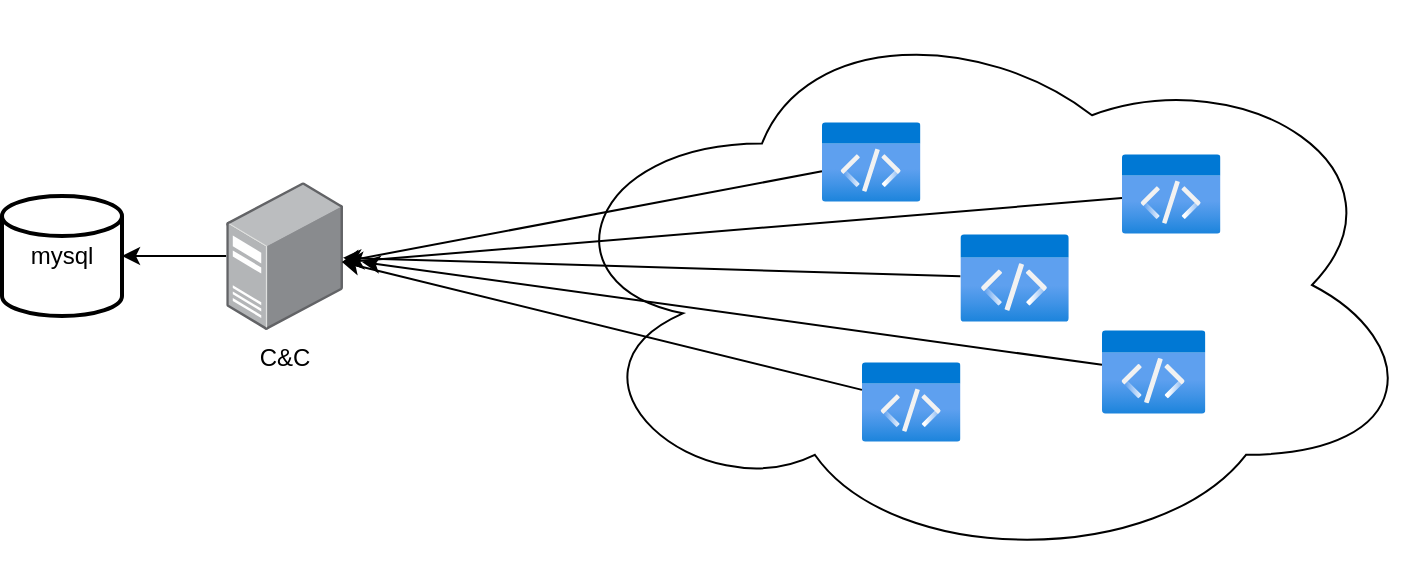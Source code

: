 <mxfile>
    <diagram id="p34TLsedeZsrje1gSTJx" name="components">
        <mxGraphModel dx="1037" dy="418" grid="1" gridSize="10" guides="1" tooltips="1" connect="1" arrows="1" fold="1" page="1" pageScale="1" pageWidth="827" pageHeight="1169" math="0" shadow="0">
            <root>
                <mxCell id="0"/>
                <mxCell id="1" parent="0"/>
                <mxCell id="5" style="edgeStyle=none;html=1;entryX=1;entryY=0.5;entryDx=0;entryDy=0;entryPerimeter=0;" parent="1" source="2" target="3" edge="1">
                    <mxGeometry relative="1" as="geometry"/>
                </mxCell>
                <mxCell id="2" value="C&amp;amp;C" style="points=[];aspect=fixed;html=1;align=center;shadow=0;dashed=0;image;image=img/lib/allied_telesis/computer_and_terminals/Server_Desktop.svg;" parent="1" vertex="1">
                    <mxGeometry x="172.11" y="120" width="58.38" height="74" as="geometry"/>
                </mxCell>
                <mxCell id="3" value="mysql" style="strokeWidth=2;html=1;shape=mxgraph.flowchart.database;whiteSpace=wrap;" parent="1" vertex="1">
                    <mxGeometry x="60" y="127" width="60" height="60" as="geometry"/>
                </mxCell>
                <mxCell id="6" value="" style="ellipse;shape=cloud;whiteSpace=wrap;html=1;" parent="1" vertex="1">
                    <mxGeometry x="330" y="30" width="440" height="283" as="geometry"/>
                </mxCell>
                <mxCell id="16" style="edgeStyle=none;html=1;" parent="1" source="7" edge="1">
                    <mxGeometry relative="1" as="geometry">
                        <mxPoint x="230" y="160" as="targetPoint"/>
                    </mxGeometry>
                </mxCell>
                <mxCell id="7" value="" style="aspect=fixed;html=1;points=[];align=center;image;fontSize=12;image=img/lib/azure2/general/Code.svg;" parent="1" vertex="1">
                    <mxGeometry x="470" y="90" width="49.22" height="40" as="geometry"/>
                </mxCell>
                <mxCell id="15" style="edgeStyle=none;html=1;" parent="1" source="8" target="2" edge="1">
                    <mxGeometry relative="1" as="geometry"/>
                </mxCell>
                <mxCell id="8" value="" style="aspect=fixed;html=1;points=[];align=center;image;fontSize=12;image=img/lib/azure2/general/Code.svg;" parent="1" vertex="1">
                    <mxGeometry x="539.23" y="146" width="54.15" height="44" as="geometry"/>
                </mxCell>
                <mxCell id="17" style="edgeStyle=none;html=1;entryX=1.026;entryY=0.541;entryDx=0;entryDy=0;entryPerimeter=0;" parent="1" source="9" target="2" edge="1">
                    <mxGeometry relative="1" as="geometry"/>
                </mxCell>
                <mxCell id="9" value="" style="aspect=fixed;html=1;points=[];align=center;image;fontSize=12;image=img/lib/azure2/general/Code.svg;" parent="1" vertex="1">
                    <mxGeometry x="620" y="106" width="49.23" height="40" as="geometry"/>
                </mxCell>
                <mxCell id="19" style="edgeStyle=none;html=1;" parent="1" source="10" edge="1">
                    <mxGeometry relative="1" as="geometry">
                        <mxPoint x="240" y="160" as="targetPoint"/>
                    </mxGeometry>
                </mxCell>
                <mxCell id="10" value="" style="aspect=fixed;html=1;points=[];align=center;image;fontSize=12;image=img/lib/azure2/general/Code.svg;" parent="1" vertex="1">
                    <mxGeometry x="610" y="194" width="51.69" height="42" as="geometry"/>
                </mxCell>
                <mxCell id="18" style="edgeStyle=none;html=1;" parent="1" source="14" edge="1">
                    <mxGeometry relative="1" as="geometry">
                        <mxPoint x="230" y="160" as="targetPoint"/>
                    </mxGeometry>
                </mxCell>
                <mxCell id="14" value="" style="aspect=fixed;html=1;points=[];align=center;image;fontSize=12;image=img/lib/azure2/general/Code.svg;" parent="1" vertex="1">
                    <mxGeometry x="490" y="210" width="49.23" height="40" as="geometry"/>
                </mxCell>
            </root>
        </mxGraphModel>
    </diagram>
    <diagram id="wrjks4iKO1j95rfEVQ1q" name="models">
        <mxGraphModel dx="270" dy="418" grid="1" gridSize="10" guides="1" tooltips="1" connect="1" arrows="1" fold="1" page="1" pageScale="1" pageWidth="827" pageHeight="1169" math="0" shadow="0">
            <root>
                <mxCell id="raeqz4f3ff49IbHyFML1-0"/>
                <mxCell id="raeqz4f3ff49IbHyFML1-1" parent="raeqz4f3ff49IbHyFML1-0"/>
                <mxCell id="raeqz4f3ff49IbHyFML1-2" value="&lt;b&gt;&lt;br&gt;Attack&lt;/b&gt;" style="swimlane;fontStyle=0;align=center;verticalAlign=top;childLayout=stackLayout;horizontal=1;startSize=55;horizontalStack=0;resizeParent=1;resizeParentMax=0;resizeLast=0;collapsible=0;marginBottom=0;html=1;" parent="raeqz4f3ff49IbHyFML1-1" vertex="1">
                    <mxGeometry x="300" y="50" width="140" height="243" as="geometry"/>
                </mxCell>
                <mxCell id="raeqz4f3ff49IbHyFML1-3" value="attributes" style="text;html=1;strokeColor=none;fillColor=none;align=center;verticalAlign=middle;spacingLeft=4;spacingRight=4;overflow=hidden;rotatable=0;points=[[0,0.5],[1,0.5]];portConstraint=eastwest;" parent="raeqz4f3ff49IbHyFML1-2" vertex="1">
                    <mxGeometry y="55" width="140" height="20" as="geometry"/>
                </mxCell>
                <mxCell id="raeqz4f3ff49IbHyFML1-4" value="id&amp;nbsp;&lt;u&gt;string&lt;/u&gt;" style="text;html=1;strokeColor=none;fillColor=none;align=left;verticalAlign=middle;spacingLeft=4;spacingRight=4;overflow=hidden;rotatable=0;points=[[0,0.5],[1,0.5]];portConstraint=eastwest;" parent="raeqz4f3ff49IbHyFML1-2" vertex="1">
                    <mxGeometry y="75" width="140" height="20" as="geometry"/>
                </mxCell>
                <mxCell id="JmSSwgq6o9m8AhgU-YKd-1" value="name &lt;u&gt;string&lt;/u&gt;" style="text;html=1;strokeColor=none;fillColor=none;align=left;verticalAlign=middle;spacingLeft=4;spacingRight=4;overflow=hidden;rotatable=0;points=[[0,0.5],[1,0.5]];portConstraint=eastwest;" parent="raeqz4f3ff49IbHyFML1-2" vertex="1">
                    <mxGeometry y="95" width="140" height="20" as="geometry"/>
                </mxCell>
                <mxCell id="raeqz4f3ff49IbHyFML1-11" value="attackStatus&amp;nbsp;&lt;u&gt;enum&lt;/u&gt;" style="text;html=1;strokeColor=none;fillColor=none;align=left;verticalAlign=middle;spacingLeft=4;spacingRight=4;overflow=hidden;rotatable=0;points=[[0,0.5],[1,0.5]];portConstraint=eastwest;" parent="raeqz4f3ff49IbHyFML1-2" vertex="1">
                    <mxGeometry y="115" width="140" height="20" as="geometry"/>
                </mxCell>
                <mxCell id="raeqz4f3ff49IbHyFML1-12" value="startTime &lt;u&gt;timestamp&lt;/u&gt;" style="text;html=1;strokeColor=none;fillColor=none;align=left;verticalAlign=middle;spacingLeft=4;spacingRight=4;overflow=hidden;rotatable=0;points=[[0,0.5],[1,0.5]];portConstraint=eastwest;" parent="raeqz4f3ff49IbHyFML1-2" vertex="1">
                    <mxGeometry y="135" width="140" height="20" as="geometry"/>
                </mxCell>
                <mxCell id="raeqz4f3ff49IbHyFML1-13" value="command &lt;u&gt;string&lt;/u&gt;" style="text;html=1;strokeColor=none;fillColor=none;align=left;verticalAlign=middle;spacingLeft=4;spacingRight=4;overflow=hidden;rotatable=0;points=[[0,0.5],[1,0.5]];portConstraint=eastwest;" parent="raeqz4f3ff49IbHyFML1-2" vertex="1">
                    <mxGeometry y="155" width="140" height="20" as="geometry"/>
                </mxCell>
                <mxCell id="raeqz4f3ff49IbHyFML1-7" value="" style="line;strokeWidth=1;fillColor=none;align=left;verticalAlign=middle;spacingTop=-1;spacingLeft=3;spacingRight=3;rotatable=0;labelPosition=right;points=[];portConstraint=eastwest;" parent="raeqz4f3ff49IbHyFML1-2" vertex="1">
                    <mxGeometry y="175" width="140" height="8" as="geometry"/>
                </mxCell>
                <mxCell id="raeqz4f3ff49IbHyFML1-8" value="operations" style="text;html=1;strokeColor=none;fillColor=none;align=center;verticalAlign=middle;spacingLeft=4;spacingRight=4;overflow=hidden;rotatable=0;points=[[0,0.5],[1,0.5]];portConstraint=eastwest;" parent="raeqz4f3ff49IbHyFML1-2" vertex="1">
                    <mxGeometry y="183" width="140" height="20" as="geometry"/>
                </mxCell>
                <mxCell id="raeqz4f3ff49IbHyFML1-9" value="init" style="text;html=1;strokeColor=none;fillColor=none;align=left;verticalAlign=middle;spacingLeft=4;spacingRight=4;overflow=hidden;rotatable=0;points=[[0,0.5],[1,0.5]];portConstraint=eastwest;" parent="raeqz4f3ff49IbHyFML1-2" vertex="1">
                    <mxGeometry y="203" width="140" height="20" as="geometry"/>
                </mxCell>
                <mxCell id="JmSSwgq6o9m8AhgU-YKd-0" value="stop" style="text;html=1;strokeColor=none;fillColor=none;align=left;verticalAlign=middle;spacingLeft=4;spacingRight=4;overflow=hidden;rotatable=0;points=[[0,0.5],[1,0.5]];portConstraint=eastwest;" parent="raeqz4f3ff49IbHyFML1-2" vertex="1">
                    <mxGeometry y="223" width="140" height="20" as="geometry"/>
                </mxCell>
                <mxCell id="raeqz4f3ff49IbHyFML1-14" value="&lt;b&gt;&lt;br&gt;Client&lt;/b&gt;" style="swimlane;fontStyle=0;align=center;verticalAlign=top;childLayout=stackLayout;horizontal=1;startSize=55;horizontalStack=0;resizeParent=1;resizeParentMax=0;resizeLast=0;collapsible=0;marginBottom=0;html=1;" parent="raeqz4f3ff49IbHyFML1-1" vertex="1">
                    <mxGeometry x="460" y="50" width="140" height="183" as="geometry"/>
                </mxCell>
                <mxCell id="raeqz4f3ff49IbHyFML1-15" value="attributes" style="text;html=1;strokeColor=none;fillColor=none;align=center;verticalAlign=middle;spacingLeft=4;spacingRight=4;overflow=hidden;rotatable=0;points=[[0,0.5],[1,0.5]];portConstraint=eastwest;" parent="raeqz4f3ff49IbHyFML1-14" vertex="1">
                    <mxGeometry y="55" width="140" height="20" as="geometry"/>
                </mxCell>
                <mxCell id="raeqz4f3ff49IbHyFML1-16" value="id&amp;nbsp;&lt;u&gt;string&lt;/u&gt;" style="text;html=1;strokeColor=none;fillColor=none;align=left;verticalAlign=middle;spacingLeft=4;spacingRight=4;overflow=hidden;rotatable=0;points=[[0,0.5],[1,0.5]];portConstraint=eastwest;" parent="raeqz4f3ff49IbHyFML1-14" vertex="1">
                    <mxGeometry y="75" width="140" height="20" as="geometry"/>
                </mxCell>
                <mxCell id="NnUHqiXCnqAOlCTsOFyo-0" value="address&amp;nbsp;&lt;u&gt;string&lt;/u&gt;" style="text;html=1;strokeColor=none;fillColor=none;align=left;verticalAlign=middle;spacingLeft=4;spacingRight=4;overflow=hidden;rotatable=0;points=[[0,0.5],[1,0.5]];portConstraint=eastwest;" parent="raeqz4f3ff49IbHyFML1-14" vertex="1">
                    <mxGeometry y="95" width="140" height="20" as="geometry"/>
                </mxCell>
                <mxCell id="raeqz4f3ff49IbHyFML1-17" value="clientStatus&amp;nbsp;&lt;u&gt;enum&lt;/u&gt;" style="text;html=1;strokeColor=none;fillColor=none;align=left;verticalAlign=middle;spacingLeft=4;spacingRight=4;overflow=hidden;rotatable=0;points=[[0,0.5],[1,0.5]];portConstraint=eastwest;" parent="raeqz4f3ff49IbHyFML1-14" vertex="1">
                    <mxGeometry y="115" width="140" height="20" as="geometry"/>
                </mxCell>
                <mxCell id="raeqz4f3ff49IbHyFML1-20" value="" style="line;strokeWidth=1;fillColor=none;align=left;verticalAlign=middle;spacingTop=-1;spacingLeft=3;spacingRight=3;rotatable=0;labelPosition=right;points=[];portConstraint=eastwest;" parent="raeqz4f3ff49IbHyFML1-14" vertex="1">
                    <mxGeometry y="135" width="140" height="8" as="geometry"/>
                </mxCell>
                <mxCell id="raeqz4f3ff49IbHyFML1-21" value="operations" style="text;html=1;strokeColor=none;fillColor=none;align=center;verticalAlign=middle;spacingLeft=4;spacingRight=4;overflow=hidden;rotatable=0;points=[[0,0.5],[1,0.5]];portConstraint=eastwest;" parent="raeqz4f3ff49IbHyFML1-14" vertex="1">
                    <mxGeometry y="143" width="140" height="20" as="geometry"/>
                </mxCell>
                <mxCell id="raeqz4f3ff49IbHyFML1-22" value="sendCommand" style="text;html=1;strokeColor=none;fillColor=none;align=left;verticalAlign=middle;spacingLeft=4;spacingRight=4;overflow=hidden;rotatable=0;points=[[0,0.5],[1,0.5]];portConstraint=eastwest;" parent="raeqz4f3ff49IbHyFML1-14" vertex="1">
                    <mxGeometry y="163" width="140" height="20" as="geometry"/>
                </mxCell>
                <mxCell id="raeqz4f3ff49IbHyFML1-23" value="attackStatus" style="shape=table;startSize=30;container=1;collapsible=0;childLayout=tableLayout;fixedRows=1;rowLines=0;fontStyle=1;align=center;pointerEvents=1;" parent="raeqz4f3ff49IbHyFML1-1" vertex="1">
                    <mxGeometry x="90" y="50" width="180" height="150" as="geometry"/>
                </mxCell>
                <mxCell id="raeqz4f3ff49IbHyFML1-24" value="" style="shape=partialRectangle;html=1;whiteSpace=wrap;collapsible=0;dropTarget=0;pointerEvents=1;fillColor=none;top=0;left=0;bottom=1;right=0;points=[[0,0.5],[1,0.5]];portConstraint=eastwest;" parent="raeqz4f3ff49IbHyFML1-23" vertex="1">
                    <mxGeometry y="30" width="180" height="30" as="geometry"/>
                </mxCell>
                <mxCell id="raeqz4f3ff49IbHyFML1-25" value="1" style="shape=partialRectangle;html=1;whiteSpace=wrap;connectable=0;fillColor=none;top=0;left=0;bottom=0;right=0;overflow=hidden;pointerEvents=1;" parent="raeqz4f3ff49IbHyFML1-24" vertex="1">
                    <mxGeometry width="40" height="30" as="geometry">
                        <mxRectangle width="40" height="30" as="alternateBounds"/>
                    </mxGeometry>
                </mxCell>
                <mxCell id="raeqz4f3ff49IbHyFML1-26" value="new" style="shape=partialRectangle;html=1;whiteSpace=wrap;connectable=0;fillColor=none;top=0;left=0;bottom=0;right=0;align=left;spacingLeft=6;overflow=hidden;pointerEvents=1;" parent="raeqz4f3ff49IbHyFML1-24" vertex="1">
                    <mxGeometry x="40" width="140" height="30" as="geometry">
                        <mxRectangle width="140" height="30" as="alternateBounds"/>
                    </mxGeometry>
                </mxCell>
                <mxCell id="raeqz4f3ff49IbHyFML1-27" value="" style="shape=partialRectangle;html=1;whiteSpace=wrap;collapsible=0;dropTarget=0;pointerEvents=1;fillColor=none;top=0;left=0;bottom=0;right=0;points=[[0,0.5],[1,0.5]];portConstraint=eastwest;" parent="raeqz4f3ff49IbHyFML1-23" vertex="1">
                    <mxGeometry y="60" width="180" height="30" as="geometry"/>
                </mxCell>
                <mxCell id="raeqz4f3ff49IbHyFML1-28" value="2" style="shape=partialRectangle;html=1;whiteSpace=wrap;connectable=0;fillColor=none;top=0;left=0;bottom=0;right=0;overflow=hidden;pointerEvents=1;" parent="raeqz4f3ff49IbHyFML1-27" vertex="1">
                    <mxGeometry width="40" height="30" as="geometry">
                        <mxRectangle width="40" height="30" as="alternateBounds"/>
                    </mxGeometry>
                </mxCell>
                <mxCell id="raeqz4f3ff49IbHyFML1-29" value="running" style="shape=partialRectangle;html=1;whiteSpace=wrap;connectable=0;fillColor=none;top=0;left=0;bottom=0;right=0;align=left;spacingLeft=6;overflow=hidden;pointerEvents=1;" parent="raeqz4f3ff49IbHyFML1-27" vertex="1">
                    <mxGeometry x="40" width="140" height="30" as="geometry">
                        <mxRectangle width="140" height="30" as="alternateBounds"/>
                    </mxGeometry>
                </mxCell>
                <mxCell id="raeqz4f3ff49IbHyFML1-30" value="" style="shape=partialRectangle;html=1;whiteSpace=wrap;collapsible=0;dropTarget=0;pointerEvents=1;fillColor=none;top=0;left=0;bottom=0;right=0;points=[[0,0.5],[1,0.5]];portConstraint=eastwest;" parent="raeqz4f3ff49IbHyFML1-23" vertex="1">
                    <mxGeometry y="90" width="180" height="30" as="geometry"/>
                </mxCell>
                <mxCell id="raeqz4f3ff49IbHyFML1-31" value="3" style="shape=partialRectangle;html=1;whiteSpace=wrap;connectable=0;fillColor=none;top=0;left=0;bottom=0;right=0;overflow=hidden;pointerEvents=1;" parent="raeqz4f3ff49IbHyFML1-30" vertex="1">
                    <mxGeometry width="40" height="30" as="geometry">
                        <mxRectangle width="40" height="30" as="alternateBounds"/>
                    </mxGeometry>
                </mxCell>
                <mxCell id="raeqz4f3ff49IbHyFML1-32" value="done" style="shape=partialRectangle;html=1;whiteSpace=wrap;connectable=0;fillColor=none;top=0;left=0;bottom=0;right=0;align=left;spacingLeft=6;overflow=hidden;pointerEvents=1;" parent="raeqz4f3ff49IbHyFML1-30" vertex="1">
                    <mxGeometry x="40" width="140" height="30" as="geometry">
                        <mxRectangle width="140" height="30" as="alternateBounds"/>
                    </mxGeometry>
                </mxCell>
                <mxCell id="NnUHqiXCnqAOlCTsOFyo-1" value="clientStatus" style="shape=table;startSize=30;container=1;collapsible=0;childLayout=tableLayout;fixedRows=1;rowLines=0;fontStyle=1;align=center;pointerEvents=1;" parent="raeqz4f3ff49IbHyFML1-1" vertex="1">
                    <mxGeometry x="630" y="50" width="180" height="150" as="geometry"/>
                </mxCell>
                <mxCell id="NnUHqiXCnqAOlCTsOFyo-2" value="" style="shape=partialRectangle;html=1;whiteSpace=wrap;collapsible=0;dropTarget=0;pointerEvents=1;fillColor=none;top=0;left=0;bottom=1;right=0;points=[[0,0.5],[1,0.5]];portConstraint=eastwest;" parent="NnUHqiXCnqAOlCTsOFyo-1" vertex="1">
                    <mxGeometry y="30" width="180" height="30" as="geometry"/>
                </mxCell>
                <mxCell id="NnUHqiXCnqAOlCTsOFyo-3" value="1" style="shape=partialRectangle;html=1;whiteSpace=wrap;connectable=0;fillColor=none;top=0;left=0;bottom=0;right=0;overflow=hidden;pointerEvents=1;" parent="NnUHqiXCnqAOlCTsOFyo-2" vertex="1">
                    <mxGeometry width="40" height="30" as="geometry">
                        <mxRectangle width="40" height="30" as="alternateBounds"/>
                    </mxGeometry>
                </mxCell>
                <mxCell id="NnUHqiXCnqAOlCTsOFyo-4" value="running" style="shape=partialRectangle;html=1;whiteSpace=wrap;connectable=0;fillColor=none;top=0;left=0;bottom=0;right=0;align=left;spacingLeft=6;overflow=hidden;pointerEvents=1;" parent="NnUHqiXCnqAOlCTsOFyo-2" vertex="1">
                    <mxGeometry x="40" width="140" height="30" as="geometry">
                        <mxRectangle width="140" height="30" as="alternateBounds"/>
                    </mxGeometry>
                </mxCell>
                <mxCell id="NnUHqiXCnqAOlCTsOFyo-5" value="" style="shape=partialRectangle;html=1;whiteSpace=wrap;collapsible=0;dropTarget=0;pointerEvents=1;fillColor=none;top=0;left=0;bottom=0;right=0;points=[[0,0.5],[1,0.5]];portConstraint=eastwest;" parent="NnUHqiXCnqAOlCTsOFyo-1" vertex="1">
                    <mxGeometry y="60" width="180" height="30" as="geometry"/>
                </mxCell>
                <mxCell id="NnUHqiXCnqAOlCTsOFyo-6" value="2" style="shape=partialRectangle;html=1;whiteSpace=wrap;connectable=0;fillColor=none;top=0;left=0;bottom=0;right=0;overflow=hidden;pointerEvents=1;" parent="NnUHqiXCnqAOlCTsOFyo-5" vertex="1">
                    <mxGeometry width="40" height="30" as="geometry">
                        <mxRectangle width="40" height="30" as="alternateBounds"/>
                    </mxGeometry>
                </mxCell>
                <mxCell id="NnUHqiXCnqAOlCTsOFyo-7" value="free" style="shape=partialRectangle;html=1;whiteSpace=wrap;connectable=0;fillColor=none;top=0;left=0;bottom=0;right=0;align=left;spacingLeft=6;overflow=hidden;pointerEvents=1;" parent="NnUHqiXCnqAOlCTsOFyo-5" vertex="1">
                    <mxGeometry x="40" width="140" height="30" as="geometry">
                        <mxRectangle width="140" height="30" as="alternateBounds"/>
                    </mxGeometry>
                </mxCell>
                <mxCell id="NnUHqiXCnqAOlCTsOFyo-8" value="" style="shape=partialRectangle;html=1;whiteSpace=wrap;collapsible=0;dropTarget=0;pointerEvents=1;fillColor=none;top=0;left=0;bottom=0;right=0;points=[[0,0.5],[1,0.5]];portConstraint=eastwest;" parent="NnUHqiXCnqAOlCTsOFyo-1" vertex="1">
                    <mxGeometry y="90" width="180" height="30" as="geometry"/>
                </mxCell>
                <mxCell id="NnUHqiXCnqAOlCTsOFyo-9" value="3" style="shape=partialRectangle;html=1;whiteSpace=wrap;connectable=0;fillColor=none;top=0;left=0;bottom=0;right=0;overflow=hidden;pointerEvents=1;" parent="NnUHqiXCnqAOlCTsOFyo-8" vertex="1">
                    <mxGeometry width="40" height="30" as="geometry">
                        <mxRectangle width="40" height="30" as="alternateBounds"/>
                    </mxGeometry>
                </mxCell>
                <mxCell id="NnUHqiXCnqAOlCTsOFyo-10" value="done" style="shape=partialRectangle;html=1;whiteSpace=wrap;connectable=0;fillColor=none;top=0;left=0;bottom=0;right=0;align=left;spacingLeft=6;overflow=hidden;pointerEvents=1;" parent="NnUHqiXCnqAOlCTsOFyo-8" vertex="1">
                    <mxGeometry x="40" width="140" height="30" as="geometry">
                        <mxRectangle width="140" height="30" as="alternateBounds"/>
                    </mxGeometry>
                </mxCell>
            </root>
        </mxGraphModel>
    </diagram>
    <diagram id="foWRgooNuUdEqO3OoAvm" name="Page-3">
        <mxGraphModel dx="270" dy="418" grid="1" gridSize="10" guides="1" tooltips="1" connect="1" arrows="1" fold="1" page="1" pageScale="1" pageWidth="827" pageHeight="1169" math="0" shadow="0">
            <root>
                <mxCell id="GdupJNxRwFHgx1nl0X99-0"/>
                <mxCell id="GdupJNxRwFHgx1nl0X99-1" parent="GdupJNxRwFHgx1nl0X99-0"/>
            </root>
        </mxGraphModel>
    </diagram>
</mxfile>